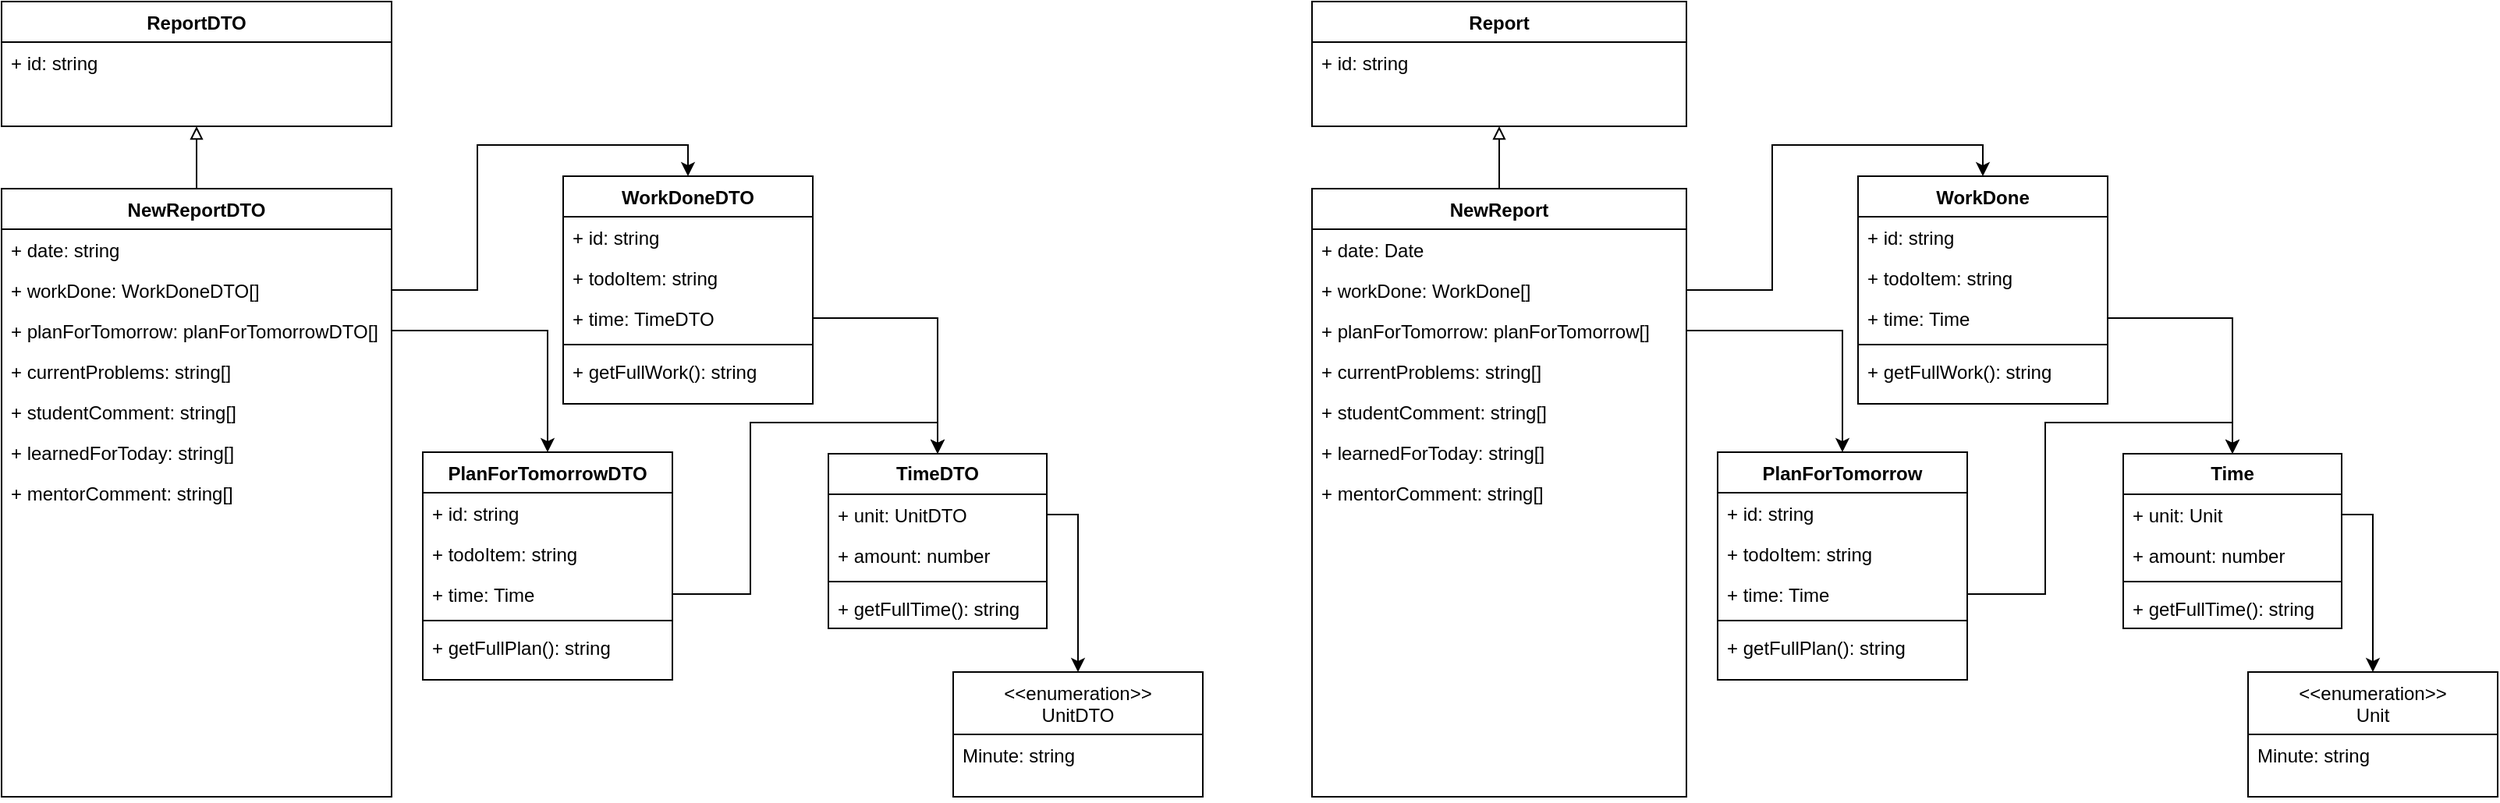 <mxfile version="21.6.8" type="device">
  <diagram id="C5RBs43oDa-KdzZeNtuy" name="Page-1">
    <mxGraphModel dx="1257" dy="850" grid="1" gridSize="10" guides="1" tooltips="1" connect="1" arrows="1" fold="1" page="1" pageScale="1" pageWidth="827" pageHeight="1169" math="0" shadow="0">
      <root>
        <mxCell id="WIyWlLk6GJQsqaUBKTNV-0" />
        <mxCell id="WIyWlLk6GJQsqaUBKTNV-1" parent="WIyWlLk6GJQsqaUBKTNV-0" />
        <mxCell id="d_Sg6oqERydrpkFvaHPT-14" value="Report" style="swimlane;fontStyle=1;align=center;verticalAlign=top;childLayout=stackLayout;horizontal=1;startSize=26;horizontalStack=0;resizeParent=1;resizeLast=0;collapsible=1;marginBottom=0;rounded=0;shadow=0;strokeWidth=1;" parent="WIyWlLk6GJQsqaUBKTNV-1" vertex="1">
          <mxGeometry x="1160" y="160" width="240" height="80" as="geometry">
            <mxRectangle x="550" y="140" width="160" height="26" as="alternateBounds" />
          </mxGeometry>
        </mxCell>
        <mxCell id="d_Sg6oqERydrpkFvaHPT-18" value="+ id: string" style="text;align=left;verticalAlign=top;spacingLeft=4;spacingRight=4;overflow=hidden;rotatable=0;points=[[0,0.5],[1,0.5]];portConstraint=eastwest;rounded=0;shadow=0;html=0;" parent="d_Sg6oqERydrpkFvaHPT-14" vertex="1">
          <mxGeometry y="26" width="240" height="34" as="geometry" />
        </mxCell>
        <mxCell id="zkfFHV4jXpPFQw0GAbJ--0" value="NewReport" style="swimlane;fontStyle=1;align=center;verticalAlign=top;childLayout=stackLayout;horizontal=1;startSize=26;horizontalStack=0;resizeParent=1;resizeLast=0;collapsible=1;marginBottom=0;rounded=0;shadow=0;strokeWidth=1;fillColor=default;" parent="WIyWlLk6GJQsqaUBKTNV-1" vertex="1">
          <mxGeometry x="1160" y="280" width="240" height="390" as="geometry">
            <mxRectangle x="230" y="140" width="160" height="26" as="alternateBounds" />
          </mxGeometry>
        </mxCell>
        <mxCell id="hzhKv7WzkPUW-s2_m-Os-22" value="+ date: Date" style="text;align=left;verticalAlign=top;spacingLeft=4;spacingRight=4;overflow=hidden;rotatable=0;points=[[0,0.5],[1,0.5]];portConstraint=eastwest;" parent="zkfFHV4jXpPFQw0GAbJ--0" vertex="1">
          <mxGeometry y="26" width="240" height="26" as="geometry" />
        </mxCell>
        <mxCell id="hzhKv7WzkPUW-s2_m-Os-24" value="+ workDone: WorkDone[]" style="text;align=left;verticalAlign=top;spacingLeft=4;spacingRight=4;overflow=hidden;rotatable=0;points=[[0,0.5],[1,0.5]];portConstraint=eastwest;rounded=0;shadow=0;html=0;" parent="zkfFHV4jXpPFQw0GAbJ--0" vertex="1">
          <mxGeometry y="52" width="240" height="26" as="geometry" />
        </mxCell>
        <mxCell id="hzhKv7WzkPUW-s2_m-Os-30" value="+ planForTomorrow: planForTomorrow[]" style="text;align=left;verticalAlign=top;spacingLeft=4;spacingRight=4;overflow=hidden;rotatable=0;points=[[0,0.5],[1,0.5]];portConstraint=eastwest;rounded=0;shadow=0;html=0;" parent="zkfFHV4jXpPFQw0GAbJ--0" vertex="1">
          <mxGeometry y="78" width="240" height="26" as="geometry" />
        </mxCell>
        <mxCell id="hzhKv7WzkPUW-s2_m-Os-25" value="+ currentProblems: string[]" style="text;align=left;verticalAlign=top;spacingLeft=4;spacingRight=4;overflow=hidden;rotatable=0;points=[[0,0.5],[1,0.5]];portConstraint=eastwest;" parent="zkfFHV4jXpPFQw0GAbJ--0" vertex="1">
          <mxGeometry y="104" width="240" height="26" as="geometry" />
        </mxCell>
        <mxCell id="hzhKv7WzkPUW-s2_m-Os-29" value="+ studentComment: string[]" style="text;align=left;verticalAlign=top;spacingLeft=4;spacingRight=4;overflow=hidden;rotatable=0;points=[[0,0.5],[1,0.5]];portConstraint=eastwest;rounded=0;shadow=0;html=0;" parent="zkfFHV4jXpPFQw0GAbJ--0" vertex="1">
          <mxGeometry y="130" width="240" height="26" as="geometry" />
        </mxCell>
        <mxCell id="hzhKv7WzkPUW-s2_m-Os-28" value="+ learnedForToday: string[]" style="text;align=left;verticalAlign=top;spacingLeft=4;spacingRight=4;overflow=hidden;rotatable=0;points=[[0,0.5],[1,0.5]];portConstraint=eastwest;" parent="zkfFHV4jXpPFQw0GAbJ--0" vertex="1">
          <mxGeometry y="156" width="240" height="26" as="geometry" />
        </mxCell>
        <mxCell id="hzhKv7WzkPUW-s2_m-Os-31" value="+ mentorComment: string[]" style="text;align=left;verticalAlign=top;spacingLeft=4;spacingRight=4;overflow=hidden;rotatable=0;points=[[0,0.5],[1,0.5]];portConstraint=eastwest;rounded=0;shadow=0;html=0;" parent="zkfFHV4jXpPFQw0GAbJ--0" vertex="1">
          <mxGeometry y="182" width="240" height="26" as="geometry" />
        </mxCell>
        <mxCell id="d_Sg6oqERydrpkFvaHPT-20" value="" style="edgeStyle=orthogonalEdgeStyle;rounded=0;orthogonalLoop=1;jettySize=auto;html=1;entryX=0.5;entryY=1;entryDx=0;entryDy=0;fillColor=none;startArrow=none;startFill=0;endArrow=block;endFill=0;" parent="WIyWlLk6GJQsqaUBKTNV-1" source="zkfFHV4jXpPFQw0GAbJ--0" target="d_Sg6oqERydrpkFvaHPT-14" edge="1">
          <mxGeometry relative="1" as="geometry" />
        </mxCell>
        <mxCell id="d_Sg6oqERydrpkFvaHPT-32" value="&lt;&lt;enumeration&gt;&gt;&#xa;Unit" style="swimlane;fontStyle=0;align=center;verticalAlign=top;childLayout=stackLayout;horizontal=1;startSize=40;horizontalStack=0;resizeParent=1;resizeLast=0;collapsible=1;marginBottom=0;rounded=0;shadow=0;strokeWidth=1;" parent="WIyWlLk6GJQsqaUBKTNV-1" vertex="1">
          <mxGeometry x="1760" y="590" width="160" height="80" as="geometry">
            <mxRectangle x="550" y="140" width="160" height="26" as="alternateBounds" />
          </mxGeometry>
        </mxCell>
        <mxCell id="d_Sg6oqERydrpkFvaHPT-33" value="Minute: string" style="text;align=left;verticalAlign=top;spacingLeft=4;spacingRight=4;overflow=hidden;rotatable=0;points=[[0,0.5],[1,0.5]];portConstraint=eastwest;" parent="d_Sg6oqERydrpkFvaHPT-32" vertex="1">
          <mxGeometry y="40" width="160" height="40" as="geometry" />
        </mxCell>
        <mxCell id="d_Sg6oqERydrpkFvaHPT-43" value="WorkDone" style="swimlane;fontStyle=1;align=center;verticalAlign=top;childLayout=stackLayout;horizontal=1;startSize=26;horizontalStack=0;resizeParent=1;resizeParentMax=0;resizeLast=0;collapsible=1;marginBottom=0;whiteSpace=wrap;html=1;" parent="WIyWlLk6GJQsqaUBKTNV-1" vertex="1">
          <mxGeometry x="1510" y="272" width="160" height="146" as="geometry" />
        </mxCell>
        <mxCell id="d_Sg6oqERydrpkFvaHPT-44" value="+ id: string" style="text;strokeColor=none;fillColor=none;align=left;verticalAlign=top;spacingLeft=4;spacingRight=4;overflow=hidden;rotatable=0;points=[[0,0.5],[1,0.5]];portConstraint=eastwest;whiteSpace=wrap;html=1;" parent="d_Sg6oqERydrpkFvaHPT-43" vertex="1">
          <mxGeometry y="26" width="160" height="26" as="geometry" />
        </mxCell>
        <mxCell id="d_Sg6oqERydrpkFvaHPT-47" value="+ todoItem: string" style="text;strokeColor=none;fillColor=none;align=left;verticalAlign=top;spacingLeft=4;spacingRight=4;overflow=hidden;rotatable=0;points=[[0,0.5],[1,0.5]];portConstraint=eastwest;whiteSpace=wrap;html=1;" parent="d_Sg6oqERydrpkFvaHPT-43" vertex="1">
          <mxGeometry y="52" width="160" height="26" as="geometry" />
        </mxCell>
        <mxCell id="dKKBKOpDz1HLAtAL7ZmL-0" value="+ time: Time" style="text;strokeColor=none;fillColor=none;align=left;verticalAlign=top;spacingLeft=4;spacingRight=4;overflow=hidden;rotatable=0;points=[[0,0.5],[1,0.5]];portConstraint=eastwest;whiteSpace=wrap;html=1;" vertex="1" parent="d_Sg6oqERydrpkFvaHPT-43">
          <mxGeometry y="78" width="160" height="26" as="geometry" />
        </mxCell>
        <mxCell id="d_Sg6oqERydrpkFvaHPT-45" value="" style="line;strokeWidth=1;fillColor=none;align=left;verticalAlign=middle;spacingTop=-1;spacingLeft=3;spacingRight=3;rotatable=0;labelPosition=right;points=[];portConstraint=eastwest;strokeColor=inherit;" parent="d_Sg6oqERydrpkFvaHPT-43" vertex="1">
          <mxGeometry y="104" width="160" height="8" as="geometry" />
        </mxCell>
        <mxCell id="d_Sg6oqERydrpkFvaHPT-46" value="+ getFullWork(): string" style="text;strokeColor=none;fillColor=none;align=left;verticalAlign=top;spacingLeft=4;spacingRight=4;overflow=hidden;rotatable=0;points=[[0,0.5],[1,0.5]];portConstraint=eastwest;whiteSpace=wrap;html=1;" parent="d_Sg6oqERydrpkFvaHPT-43" vertex="1">
          <mxGeometry y="112" width="160" height="34" as="geometry" />
        </mxCell>
        <mxCell id="I3We-VWQ5itRpf7lrlMH-1" style="edgeStyle=orthogonalEdgeStyle;rounded=0;orthogonalLoop=1;jettySize=auto;html=1;entryX=0.5;entryY=0;entryDx=0;entryDy=0;exitX=1;exitY=0.5;exitDx=0;exitDy=0;" parent="WIyWlLk6GJQsqaUBKTNV-1" source="hzhKv7WzkPUW-s2_m-Os-24" target="d_Sg6oqERydrpkFvaHPT-43" edge="1">
          <mxGeometry relative="1" as="geometry" />
        </mxCell>
        <mxCell id="I3We-VWQ5itRpf7lrlMH-2" style="edgeStyle=orthogonalEdgeStyle;rounded=0;orthogonalLoop=1;jettySize=auto;html=1;exitX=1;exitY=0.5;exitDx=0;exitDy=0;" parent="WIyWlLk6GJQsqaUBKTNV-1" source="Ks_CFoiMKWxKcUtmaqoq-5" target="d_Sg6oqERydrpkFvaHPT-32" edge="1">
          <mxGeometry relative="1" as="geometry" />
        </mxCell>
        <mxCell id="Ks_CFoiMKWxKcUtmaqoq-4" value="&lt;b&gt;Time&lt;/b&gt;" style="swimlane;fontStyle=0;childLayout=stackLayout;horizontal=1;startSize=26;fillColor=none;horizontalStack=0;resizeParent=1;resizeParentMax=0;resizeLast=0;collapsible=1;marginBottom=0;whiteSpace=wrap;html=1;" parent="WIyWlLk6GJQsqaUBKTNV-1" vertex="1">
          <mxGeometry x="1680" y="450" width="140" height="112" as="geometry" />
        </mxCell>
        <mxCell id="Ks_CFoiMKWxKcUtmaqoq-5" value="+ unit: Unit" style="text;strokeColor=none;fillColor=none;align=left;verticalAlign=top;spacingLeft=4;spacingRight=4;overflow=hidden;rotatable=0;points=[[0,0.5],[1,0.5]];portConstraint=eastwest;whiteSpace=wrap;html=1;" parent="Ks_CFoiMKWxKcUtmaqoq-4" vertex="1">
          <mxGeometry y="26" width="140" height="26" as="geometry" />
        </mxCell>
        <mxCell id="Ks_CFoiMKWxKcUtmaqoq-6" value="+ amount: number" style="text;strokeColor=none;fillColor=none;align=left;verticalAlign=top;spacingLeft=4;spacingRight=4;overflow=hidden;rotatable=0;points=[[0,0.5],[1,0.5]];portConstraint=eastwest;whiteSpace=wrap;html=1;" parent="Ks_CFoiMKWxKcUtmaqoq-4" vertex="1">
          <mxGeometry y="52" width="140" height="26" as="geometry" />
        </mxCell>
        <mxCell id="dKKBKOpDz1HLAtAL7ZmL-1" value="" style="line;strokeWidth=1;fillColor=none;align=left;verticalAlign=middle;spacingTop=-1;spacingLeft=3;spacingRight=3;rotatable=0;labelPosition=right;points=[];portConstraint=eastwest;strokeColor=inherit;" vertex="1" parent="Ks_CFoiMKWxKcUtmaqoq-4">
          <mxGeometry y="78" width="140" height="8" as="geometry" />
        </mxCell>
        <mxCell id="dKKBKOpDz1HLAtAL7ZmL-2" value="+ getFullTime(): string" style="text;strokeColor=none;fillColor=none;align=left;verticalAlign=top;spacingLeft=4;spacingRight=4;overflow=hidden;rotatable=0;points=[[0,0.5],[1,0.5]];portConstraint=eastwest;whiteSpace=wrap;html=1;" vertex="1" parent="Ks_CFoiMKWxKcUtmaqoq-4">
          <mxGeometry y="86" width="140" height="26" as="geometry" />
        </mxCell>
        <mxCell id="Ks_CFoiMKWxKcUtmaqoq-13" style="edgeStyle=orthogonalEdgeStyle;rounded=0;orthogonalLoop=1;jettySize=auto;html=1;exitX=1;exitY=0.5;exitDx=0;exitDy=0;" parent="WIyWlLk6GJQsqaUBKTNV-1" source="dKKBKOpDz1HLAtAL7ZmL-0" target="Ks_CFoiMKWxKcUtmaqoq-4" edge="1">
          <mxGeometry relative="1" as="geometry">
            <mxPoint x="1400" y="600" as="sourcePoint" />
            <mxPoint x="1480" y="720" as="targetPoint" />
          </mxGeometry>
        </mxCell>
        <mxCell id="Ks_CFoiMKWxKcUtmaqoq-19" style="edgeStyle=orthogonalEdgeStyle;rounded=0;orthogonalLoop=1;jettySize=auto;html=1;entryX=0.5;entryY=0;entryDx=0;entryDy=0;exitX=1;exitY=0.5;exitDx=0;exitDy=0;" parent="WIyWlLk6GJQsqaUBKTNV-1" source="hzhKv7WzkPUW-s2_m-Os-30" target="dKKBKOpDz1HLAtAL7ZmL-3" edge="1">
          <mxGeometry relative="1" as="geometry">
            <mxPoint x="1400" y="610" as="sourcePoint" />
            <mxPoint x="1480" y="432" as="targetPoint" />
          </mxGeometry>
        </mxCell>
        <mxCell id="Ks_CFoiMKWxKcUtmaqoq-52" style="edgeStyle=orthogonalEdgeStyle;rounded=0;orthogonalLoop=1;jettySize=auto;html=1;exitX=1;exitY=0.5;exitDx=0;exitDy=0;entryX=0.5;entryY=0;entryDx=0;entryDy=0;" parent="WIyWlLk6GJQsqaUBKTNV-1" source="dKKBKOpDz1HLAtAL7ZmL-6" target="Ks_CFoiMKWxKcUtmaqoq-4" edge="1">
          <mxGeometry relative="1" as="geometry">
            <mxPoint x="1590" y="745" as="sourcePoint" />
            <mxPoint x="1780" y="858" as="targetPoint" />
          </mxGeometry>
        </mxCell>
        <mxCell id="dKKBKOpDz1HLAtAL7ZmL-3" value="PlanForTomorrow" style="swimlane;fontStyle=1;align=center;verticalAlign=top;childLayout=stackLayout;horizontal=1;startSize=26;horizontalStack=0;resizeParent=1;resizeParentMax=0;resizeLast=0;collapsible=1;marginBottom=0;whiteSpace=wrap;html=1;" vertex="1" parent="WIyWlLk6GJQsqaUBKTNV-1">
          <mxGeometry x="1420" y="449" width="160" height="146" as="geometry" />
        </mxCell>
        <mxCell id="dKKBKOpDz1HLAtAL7ZmL-4" value="+ id: string" style="text;strokeColor=none;fillColor=none;align=left;verticalAlign=top;spacingLeft=4;spacingRight=4;overflow=hidden;rotatable=0;points=[[0,0.5],[1,0.5]];portConstraint=eastwest;whiteSpace=wrap;html=1;" vertex="1" parent="dKKBKOpDz1HLAtAL7ZmL-3">
          <mxGeometry y="26" width="160" height="26" as="geometry" />
        </mxCell>
        <mxCell id="dKKBKOpDz1HLAtAL7ZmL-5" value="+ todoItem: string" style="text;strokeColor=none;fillColor=none;align=left;verticalAlign=top;spacingLeft=4;spacingRight=4;overflow=hidden;rotatable=0;points=[[0,0.5],[1,0.5]];portConstraint=eastwest;whiteSpace=wrap;html=1;" vertex="1" parent="dKKBKOpDz1HLAtAL7ZmL-3">
          <mxGeometry y="52" width="160" height="26" as="geometry" />
        </mxCell>
        <mxCell id="dKKBKOpDz1HLAtAL7ZmL-6" value="+ time: Time" style="text;strokeColor=none;fillColor=none;align=left;verticalAlign=top;spacingLeft=4;spacingRight=4;overflow=hidden;rotatable=0;points=[[0,0.5],[1,0.5]];portConstraint=eastwest;whiteSpace=wrap;html=1;" vertex="1" parent="dKKBKOpDz1HLAtAL7ZmL-3">
          <mxGeometry y="78" width="160" height="26" as="geometry" />
        </mxCell>
        <mxCell id="dKKBKOpDz1HLAtAL7ZmL-7" value="" style="line;strokeWidth=1;fillColor=none;align=left;verticalAlign=middle;spacingTop=-1;spacingLeft=3;spacingRight=3;rotatable=0;labelPosition=right;points=[];portConstraint=eastwest;strokeColor=inherit;" vertex="1" parent="dKKBKOpDz1HLAtAL7ZmL-3">
          <mxGeometry y="104" width="160" height="8" as="geometry" />
        </mxCell>
        <mxCell id="dKKBKOpDz1HLAtAL7ZmL-8" value="+ getFullPlan(): string" style="text;strokeColor=none;fillColor=none;align=left;verticalAlign=top;spacingLeft=4;spacingRight=4;overflow=hidden;rotatable=0;points=[[0,0.5],[1,0.5]];portConstraint=eastwest;whiteSpace=wrap;html=1;" vertex="1" parent="dKKBKOpDz1HLAtAL7ZmL-3">
          <mxGeometry y="112" width="160" height="34" as="geometry" />
        </mxCell>
        <mxCell id="dKKBKOpDz1HLAtAL7ZmL-9" value="ReportDTO" style="swimlane;fontStyle=1;align=center;verticalAlign=top;childLayout=stackLayout;horizontal=1;startSize=26;horizontalStack=0;resizeParent=1;resizeLast=0;collapsible=1;marginBottom=0;rounded=0;shadow=0;strokeWidth=1;" vertex="1" parent="WIyWlLk6GJQsqaUBKTNV-1">
          <mxGeometry x="320" y="160" width="250" height="80" as="geometry">
            <mxRectangle x="550" y="140" width="160" height="26" as="alternateBounds" />
          </mxGeometry>
        </mxCell>
        <mxCell id="dKKBKOpDz1HLAtAL7ZmL-10" value="+ id: string" style="text;align=left;verticalAlign=top;spacingLeft=4;spacingRight=4;overflow=hidden;rotatable=0;points=[[0,0.5],[1,0.5]];portConstraint=eastwest;rounded=0;shadow=0;html=0;" vertex="1" parent="dKKBKOpDz1HLAtAL7ZmL-9">
          <mxGeometry y="26" width="250" height="34" as="geometry" />
        </mxCell>
        <mxCell id="dKKBKOpDz1HLAtAL7ZmL-11" value="NewReportDTO" style="swimlane;fontStyle=1;align=center;verticalAlign=top;childLayout=stackLayout;horizontal=1;startSize=26;horizontalStack=0;resizeParent=1;resizeLast=0;collapsible=1;marginBottom=0;rounded=0;shadow=0;strokeWidth=1;fillColor=default;" vertex="1" parent="WIyWlLk6GJQsqaUBKTNV-1">
          <mxGeometry x="320" y="280" width="250" height="390" as="geometry">
            <mxRectangle x="230" y="140" width="160" height="26" as="alternateBounds" />
          </mxGeometry>
        </mxCell>
        <mxCell id="dKKBKOpDz1HLAtAL7ZmL-12" value="+ date: string" style="text;align=left;verticalAlign=top;spacingLeft=4;spacingRight=4;overflow=hidden;rotatable=0;points=[[0,0.5],[1,0.5]];portConstraint=eastwest;" vertex="1" parent="dKKBKOpDz1HLAtAL7ZmL-11">
          <mxGeometry y="26" width="250" height="26" as="geometry" />
        </mxCell>
        <mxCell id="dKKBKOpDz1HLAtAL7ZmL-13" value="+ workDone: WorkDoneDTO[]" style="text;align=left;verticalAlign=top;spacingLeft=4;spacingRight=4;overflow=hidden;rotatable=0;points=[[0,0.5],[1,0.5]];portConstraint=eastwest;rounded=0;shadow=0;html=0;" vertex="1" parent="dKKBKOpDz1HLAtAL7ZmL-11">
          <mxGeometry y="52" width="250" height="26" as="geometry" />
        </mxCell>
        <mxCell id="dKKBKOpDz1HLAtAL7ZmL-14" value="+ planForTomorrow: planForTomorrowDTO[]" style="text;align=left;verticalAlign=top;spacingLeft=4;spacingRight=4;overflow=hidden;rotatable=0;points=[[0,0.5],[1,0.5]];portConstraint=eastwest;rounded=0;shadow=0;html=0;" vertex="1" parent="dKKBKOpDz1HLAtAL7ZmL-11">
          <mxGeometry y="78" width="250" height="26" as="geometry" />
        </mxCell>
        <mxCell id="dKKBKOpDz1HLAtAL7ZmL-15" value="+ currentProblems: string[]" style="text;align=left;verticalAlign=top;spacingLeft=4;spacingRight=4;overflow=hidden;rotatable=0;points=[[0,0.5],[1,0.5]];portConstraint=eastwest;" vertex="1" parent="dKKBKOpDz1HLAtAL7ZmL-11">
          <mxGeometry y="104" width="250" height="26" as="geometry" />
        </mxCell>
        <mxCell id="dKKBKOpDz1HLAtAL7ZmL-16" value="+ studentComment: string[]" style="text;align=left;verticalAlign=top;spacingLeft=4;spacingRight=4;overflow=hidden;rotatable=0;points=[[0,0.5],[1,0.5]];portConstraint=eastwest;rounded=0;shadow=0;html=0;" vertex="1" parent="dKKBKOpDz1HLAtAL7ZmL-11">
          <mxGeometry y="130" width="250" height="26" as="geometry" />
        </mxCell>
        <mxCell id="dKKBKOpDz1HLAtAL7ZmL-17" value="+ learnedForToday: string[]" style="text;align=left;verticalAlign=top;spacingLeft=4;spacingRight=4;overflow=hidden;rotatable=0;points=[[0,0.5],[1,0.5]];portConstraint=eastwest;" vertex="1" parent="dKKBKOpDz1HLAtAL7ZmL-11">
          <mxGeometry y="156" width="250" height="26" as="geometry" />
        </mxCell>
        <mxCell id="dKKBKOpDz1HLAtAL7ZmL-18" value="+ mentorComment: string[]" style="text;align=left;verticalAlign=top;spacingLeft=4;spacingRight=4;overflow=hidden;rotatable=0;points=[[0,0.5],[1,0.5]];portConstraint=eastwest;rounded=0;shadow=0;html=0;" vertex="1" parent="dKKBKOpDz1HLAtAL7ZmL-11">
          <mxGeometry y="182" width="250" height="26" as="geometry" />
        </mxCell>
        <mxCell id="dKKBKOpDz1HLAtAL7ZmL-19" value="" style="edgeStyle=orthogonalEdgeStyle;rounded=0;orthogonalLoop=1;jettySize=auto;html=1;entryX=0.5;entryY=1;entryDx=0;entryDy=0;fillColor=none;startArrow=none;startFill=0;endArrow=block;endFill=0;" edge="1" parent="WIyWlLk6GJQsqaUBKTNV-1" source="dKKBKOpDz1HLAtAL7ZmL-11" target="dKKBKOpDz1HLAtAL7ZmL-9">
          <mxGeometry relative="1" as="geometry" />
        </mxCell>
        <mxCell id="dKKBKOpDz1HLAtAL7ZmL-20" value="&lt;&lt;enumeration&gt;&gt;&#xa;UnitDTO" style="swimlane;fontStyle=0;align=center;verticalAlign=top;childLayout=stackLayout;horizontal=1;startSize=40;horizontalStack=0;resizeParent=1;resizeLast=0;collapsible=1;marginBottom=0;rounded=0;shadow=0;strokeWidth=1;" vertex="1" parent="WIyWlLk6GJQsqaUBKTNV-1">
          <mxGeometry x="930" y="590" width="160" height="80" as="geometry">
            <mxRectangle x="550" y="140" width="160" height="26" as="alternateBounds" />
          </mxGeometry>
        </mxCell>
        <mxCell id="dKKBKOpDz1HLAtAL7ZmL-21" value="Minute: string" style="text;align=left;verticalAlign=top;spacingLeft=4;spacingRight=4;overflow=hidden;rotatable=0;points=[[0,0.5],[1,0.5]];portConstraint=eastwest;" vertex="1" parent="dKKBKOpDz1HLAtAL7ZmL-20">
          <mxGeometry y="40" width="160" height="40" as="geometry" />
        </mxCell>
        <mxCell id="dKKBKOpDz1HLAtAL7ZmL-22" value="WorkDoneDTO" style="swimlane;fontStyle=1;align=center;verticalAlign=top;childLayout=stackLayout;horizontal=1;startSize=26;horizontalStack=0;resizeParent=1;resizeParentMax=0;resizeLast=0;collapsible=1;marginBottom=0;whiteSpace=wrap;html=1;" vertex="1" parent="WIyWlLk6GJQsqaUBKTNV-1">
          <mxGeometry x="680" y="272" width="160" height="146" as="geometry" />
        </mxCell>
        <mxCell id="dKKBKOpDz1HLAtAL7ZmL-23" value="+ id: string" style="text;strokeColor=none;fillColor=none;align=left;verticalAlign=top;spacingLeft=4;spacingRight=4;overflow=hidden;rotatable=0;points=[[0,0.5],[1,0.5]];portConstraint=eastwest;whiteSpace=wrap;html=1;" vertex="1" parent="dKKBKOpDz1HLAtAL7ZmL-22">
          <mxGeometry y="26" width="160" height="26" as="geometry" />
        </mxCell>
        <mxCell id="dKKBKOpDz1HLAtAL7ZmL-24" value="+ todoItem: string" style="text;strokeColor=none;fillColor=none;align=left;verticalAlign=top;spacingLeft=4;spacingRight=4;overflow=hidden;rotatable=0;points=[[0,0.5],[1,0.5]];portConstraint=eastwest;whiteSpace=wrap;html=1;" vertex="1" parent="dKKBKOpDz1HLAtAL7ZmL-22">
          <mxGeometry y="52" width="160" height="26" as="geometry" />
        </mxCell>
        <mxCell id="dKKBKOpDz1HLAtAL7ZmL-25" value="+ time: TimeDTO" style="text;strokeColor=none;fillColor=none;align=left;verticalAlign=top;spacingLeft=4;spacingRight=4;overflow=hidden;rotatable=0;points=[[0,0.5],[1,0.5]];portConstraint=eastwest;whiteSpace=wrap;html=1;" vertex="1" parent="dKKBKOpDz1HLAtAL7ZmL-22">
          <mxGeometry y="78" width="160" height="26" as="geometry" />
        </mxCell>
        <mxCell id="dKKBKOpDz1HLAtAL7ZmL-26" value="" style="line;strokeWidth=1;fillColor=none;align=left;verticalAlign=middle;spacingTop=-1;spacingLeft=3;spacingRight=3;rotatable=0;labelPosition=right;points=[];portConstraint=eastwest;strokeColor=inherit;" vertex="1" parent="dKKBKOpDz1HLAtAL7ZmL-22">
          <mxGeometry y="104" width="160" height="8" as="geometry" />
        </mxCell>
        <mxCell id="dKKBKOpDz1HLAtAL7ZmL-27" value="+ getFullWork(): string" style="text;strokeColor=none;fillColor=none;align=left;verticalAlign=top;spacingLeft=4;spacingRight=4;overflow=hidden;rotatable=0;points=[[0,0.5],[1,0.5]];portConstraint=eastwest;whiteSpace=wrap;html=1;" vertex="1" parent="dKKBKOpDz1HLAtAL7ZmL-22">
          <mxGeometry y="112" width="160" height="34" as="geometry" />
        </mxCell>
        <mxCell id="dKKBKOpDz1HLAtAL7ZmL-28" style="edgeStyle=orthogonalEdgeStyle;rounded=0;orthogonalLoop=1;jettySize=auto;html=1;entryX=0.5;entryY=0;entryDx=0;entryDy=0;exitX=1;exitY=0.5;exitDx=0;exitDy=0;" edge="1" parent="WIyWlLk6GJQsqaUBKTNV-1" source="dKKBKOpDz1HLAtAL7ZmL-13" target="dKKBKOpDz1HLAtAL7ZmL-22">
          <mxGeometry relative="1" as="geometry" />
        </mxCell>
        <mxCell id="dKKBKOpDz1HLAtAL7ZmL-29" style="edgeStyle=orthogonalEdgeStyle;rounded=0;orthogonalLoop=1;jettySize=auto;html=1;exitX=1;exitY=0.5;exitDx=0;exitDy=0;" edge="1" parent="WIyWlLk6GJQsqaUBKTNV-1" source="dKKBKOpDz1HLAtAL7ZmL-31" target="dKKBKOpDz1HLAtAL7ZmL-20">
          <mxGeometry relative="1" as="geometry" />
        </mxCell>
        <mxCell id="dKKBKOpDz1HLAtAL7ZmL-30" value="&lt;b&gt;TimeDTO&lt;/b&gt;" style="swimlane;fontStyle=0;childLayout=stackLayout;horizontal=1;startSize=26;fillColor=none;horizontalStack=0;resizeParent=1;resizeParentMax=0;resizeLast=0;collapsible=1;marginBottom=0;whiteSpace=wrap;html=1;" vertex="1" parent="WIyWlLk6GJQsqaUBKTNV-1">
          <mxGeometry x="850" y="450" width="140" height="112" as="geometry" />
        </mxCell>
        <mxCell id="dKKBKOpDz1HLAtAL7ZmL-31" value="+ unit: UnitDTO" style="text;strokeColor=none;fillColor=none;align=left;verticalAlign=top;spacingLeft=4;spacingRight=4;overflow=hidden;rotatable=0;points=[[0,0.5],[1,0.5]];portConstraint=eastwest;whiteSpace=wrap;html=1;" vertex="1" parent="dKKBKOpDz1HLAtAL7ZmL-30">
          <mxGeometry y="26" width="140" height="26" as="geometry" />
        </mxCell>
        <mxCell id="dKKBKOpDz1HLAtAL7ZmL-32" value="+ amount: number" style="text;strokeColor=none;fillColor=none;align=left;verticalAlign=top;spacingLeft=4;spacingRight=4;overflow=hidden;rotatable=0;points=[[0,0.5],[1,0.5]];portConstraint=eastwest;whiteSpace=wrap;html=1;" vertex="1" parent="dKKBKOpDz1HLAtAL7ZmL-30">
          <mxGeometry y="52" width="140" height="26" as="geometry" />
        </mxCell>
        <mxCell id="dKKBKOpDz1HLAtAL7ZmL-33" value="" style="line;strokeWidth=1;fillColor=none;align=left;verticalAlign=middle;spacingTop=-1;spacingLeft=3;spacingRight=3;rotatable=0;labelPosition=right;points=[];portConstraint=eastwest;strokeColor=inherit;" vertex="1" parent="dKKBKOpDz1HLAtAL7ZmL-30">
          <mxGeometry y="78" width="140" height="8" as="geometry" />
        </mxCell>
        <mxCell id="dKKBKOpDz1HLAtAL7ZmL-34" value="+ getFullTime(): string" style="text;strokeColor=none;fillColor=none;align=left;verticalAlign=top;spacingLeft=4;spacingRight=4;overflow=hidden;rotatable=0;points=[[0,0.5],[1,0.5]];portConstraint=eastwest;whiteSpace=wrap;html=1;" vertex="1" parent="dKKBKOpDz1HLAtAL7ZmL-30">
          <mxGeometry y="86" width="140" height="26" as="geometry" />
        </mxCell>
        <mxCell id="dKKBKOpDz1HLAtAL7ZmL-35" style="edgeStyle=orthogonalEdgeStyle;rounded=0;orthogonalLoop=1;jettySize=auto;html=1;exitX=1;exitY=0.5;exitDx=0;exitDy=0;" edge="1" parent="WIyWlLk6GJQsqaUBKTNV-1" source="dKKBKOpDz1HLAtAL7ZmL-25" target="dKKBKOpDz1HLAtAL7ZmL-30">
          <mxGeometry relative="1" as="geometry">
            <mxPoint x="570" y="600" as="sourcePoint" />
            <mxPoint x="650" y="720" as="targetPoint" />
          </mxGeometry>
        </mxCell>
        <mxCell id="dKKBKOpDz1HLAtAL7ZmL-36" style="edgeStyle=orthogonalEdgeStyle;rounded=0;orthogonalLoop=1;jettySize=auto;html=1;entryX=0.5;entryY=0;entryDx=0;entryDy=0;exitX=1;exitY=0.5;exitDx=0;exitDy=0;" edge="1" parent="WIyWlLk6GJQsqaUBKTNV-1" source="dKKBKOpDz1HLAtAL7ZmL-14" target="dKKBKOpDz1HLAtAL7ZmL-38">
          <mxGeometry relative="1" as="geometry">
            <mxPoint x="570" y="610" as="sourcePoint" />
            <mxPoint x="650" y="432" as="targetPoint" />
          </mxGeometry>
        </mxCell>
        <mxCell id="dKKBKOpDz1HLAtAL7ZmL-37" style="edgeStyle=orthogonalEdgeStyle;rounded=0;orthogonalLoop=1;jettySize=auto;html=1;exitX=1;exitY=0.5;exitDx=0;exitDy=0;entryX=0.5;entryY=0;entryDx=0;entryDy=0;" edge="1" parent="WIyWlLk6GJQsqaUBKTNV-1" source="dKKBKOpDz1HLAtAL7ZmL-41" target="dKKBKOpDz1HLAtAL7ZmL-30">
          <mxGeometry relative="1" as="geometry">
            <mxPoint x="760" y="745" as="sourcePoint" />
            <mxPoint x="950" y="858" as="targetPoint" />
          </mxGeometry>
        </mxCell>
        <mxCell id="dKKBKOpDz1HLAtAL7ZmL-38" value="PlanForTomorrowDTO" style="swimlane;fontStyle=1;align=center;verticalAlign=top;childLayout=stackLayout;horizontal=1;startSize=26;horizontalStack=0;resizeParent=1;resizeParentMax=0;resizeLast=0;collapsible=1;marginBottom=0;whiteSpace=wrap;html=1;" vertex="1" parent="WIyWlLk6GJQsqaUBKTNV-1">
          <mxGeometry x="590" y="449" width="160" height="146" as="geometry" />
        </mxCell>
        <mxCell id="dKKBKOpDz1HLAtAL7ZmL-39" value="+ id: string" style="text;strokeColor=none;fillColor=none;align=left;verticalAlign=top;spacingLeft=4;spacingRight=4;overflow=hidden;rotatable=0;points=[[0,0.5],[1,0.5]];portConstraint=eastwest;whiteSpace=wrap;html=1;" vertex="1" parent="dKKBKOpDz1HLAtAL7ZmL-38">
          <mxGeometry y="26" width="160" height="26" as="geometry" />
        </mxCell>
        <mxCell id="dKKBKOpDz1HLAtAL7ZmL-40" value="+ todoItem: string" style="text;strokeColor=none;fillColor=none;align=left;verticalAlign=top;spacingLeft=4;spacingRight=4;overflow=hidden;rotatable=0;points=[[0,0.5],[1,0.5]];portConstraint=eastwest;whiteSpace=wrap;html=1;" vertex="1" parent="dKKBKOpDz1HLAtAL7ZmL-38">
          <mxGeometry y="52" width="160" height="26" as="geometry" />
        </mxCell>
        <mxCell id="dKKBKOpDz1HLAtAL7ZmL-41" value="+ time: Time" style="text;strokeColor=none;fillColor=none;align=left;verticalAlign=top;spacingLeft=4;spacingRight=4;overflow=hidden;rotatable=0;points=[[0,0.5],[1,0.5]];portConstraint=eastwest;whiteSpace=wrap;html=1;" vertex="1" parent="dKKBKOpDz1HLAtAL7ZmL-38">
          <mxGeometry y="78" width="160" height="26" as="geometry" />
        </mxCell>
        <mxCell id="dKKBKOpDz1HLAtAL7ZmL-42" value="" style="line;strokeWidth=1;fillColor=none;align=left;verticalAlign=middle;spacingTop=-1;spacingLeft=3;spacingRight=3;rotatable=0;labelPosition=right;points=[];portConstraint=eastwest;strokeColor=inherit;" vertex="1" parent="dKKBKOpDz1HLAtAL7ZmL-38">
          <mxGeometry y="104" width="160" height="8" as="geometry" />
        </mxCell>
        <mxCell id="dKKBKOpDz1HLAtAL7ZmL-43" value="+ getFullPlan(): string" style="text;strokeColor=none;fillColor=none;align=left;verticalAlign=top;spacingLeft=4;spacingRight=4;overflow=hidden;rotatable=0;points=[[0,0.5],[1,0.5]];portConstraint=eastwest;whiteSpace=wrap;html=1;" vertex="1" parent="dKKBKOpDz1HLAtAL7ZmL-38">
          <mxGeometry y="112" width="160" height="34" as="geometry" />
        </mxCell>
      </root>
    </mxGraphModel>
  </diagram>
</mxfile>
